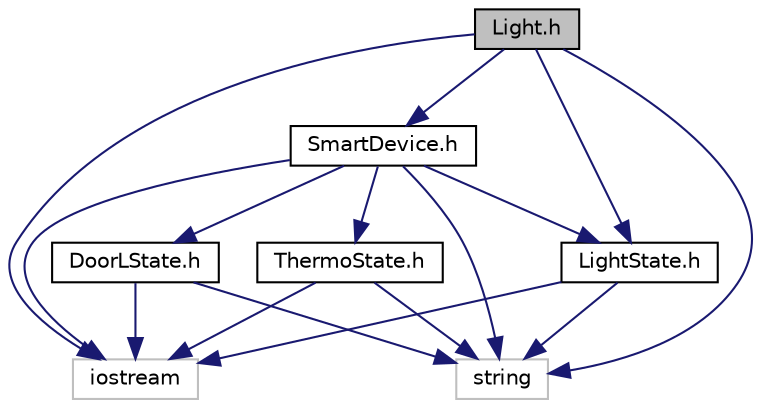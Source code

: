 digraph "Light.h"
{
 // LATEX_PDF_SIZE
  edge [fontname="Helvetica",fontsize="10",labelfontname="Helvetica",labelfontsize="10"];
  node [fontname="Helvetica",fontsize="10",shape=record];
  Node1 [label="Light.h",height=0.2,width=0.4,color="black", fillcolor="grey75", style="filled", fontcolor="black",tooltip="Defines the Light class, which represents a smart light in the home automation system."];
  Node1 -> Node2 [color="midnightblue",fontsize="10",style="solid"];
  Node2 [label="iostream",height=0.2,width=0.4,color="grey75", fillcolor="white", style="filled",tooltip=" "];
  Node1 -> Node3 [color="midnightblue",fontsize="10",style="solid"];
  Node3 [label="string",height=0.2,width=0.4,color="grey75", fillcolor="white", style="filled",tooltip=" "];
  Node1 -> Node4 [color="midnightblue",fontsize="10",style="solid"];
  Node4 [label="SmartDevice.h",height=0.2,width=0.4,color="black", fillcolor="white", style="filled",URL="$SmartDevice_8h.html",tooltip="Defines the abstract base class SmartDevice for all smart devices in the home automation system."];
  Node4 -> Node2 [color="midnightblue",fontsize="10",style="solid"];
  Node4 -> Node3 [color="midnightblue",fontsize="10",style="solid"];
  Node4 -> Node5 [color="midnightblue",fontsize="10",style="solid"];
  Node5 [label="LightState.h",height=0.2,width=0.4,color="black", fillcolor="white", style="filled",URL="$LightState_8h_source.html",tooltip=" "];
  Node5 -> Node2 [color="midnightblue",fontsize="10",style="solid"];
  Node5 -> Node3 [color="midnightblue",fontsize="10",style="solid"];
  Node4 -> Node6 [color="midnightblue",fontsize="10",style="solid"];
  Node6 [label="DoorLState.h",height=0.2,width=0.4,color="black", fillcolor="white", style="filled",URL="$DoorLState_8h_source.html",tooltip=" "];
  Node6 -> Node2 [color="midnightblue",fontsize="10",style="solid"];
  Node6 -> Node3 [color="midnightblue",fontsize="10",style="solid"];
  Node4 -> Node7 [color="midnightblue",fontsize="10",style="solid"];
  Node7 [label="ThermoState.h",height=0.2,width=0.4,color="black", fillcolor="white", style="filled",URL="$ThermoState_8h_source.html",tooltip=" "];
  Node7 -> Node2 [color="midnightblue",fontsize="10",style="solid"];
  Node7 -> Node3 [color="midnightblue",fontsize="10",style="solid"];
  Node1 -> Node5 [color="midnightblue",fontsize="10",style="solid"];
}
